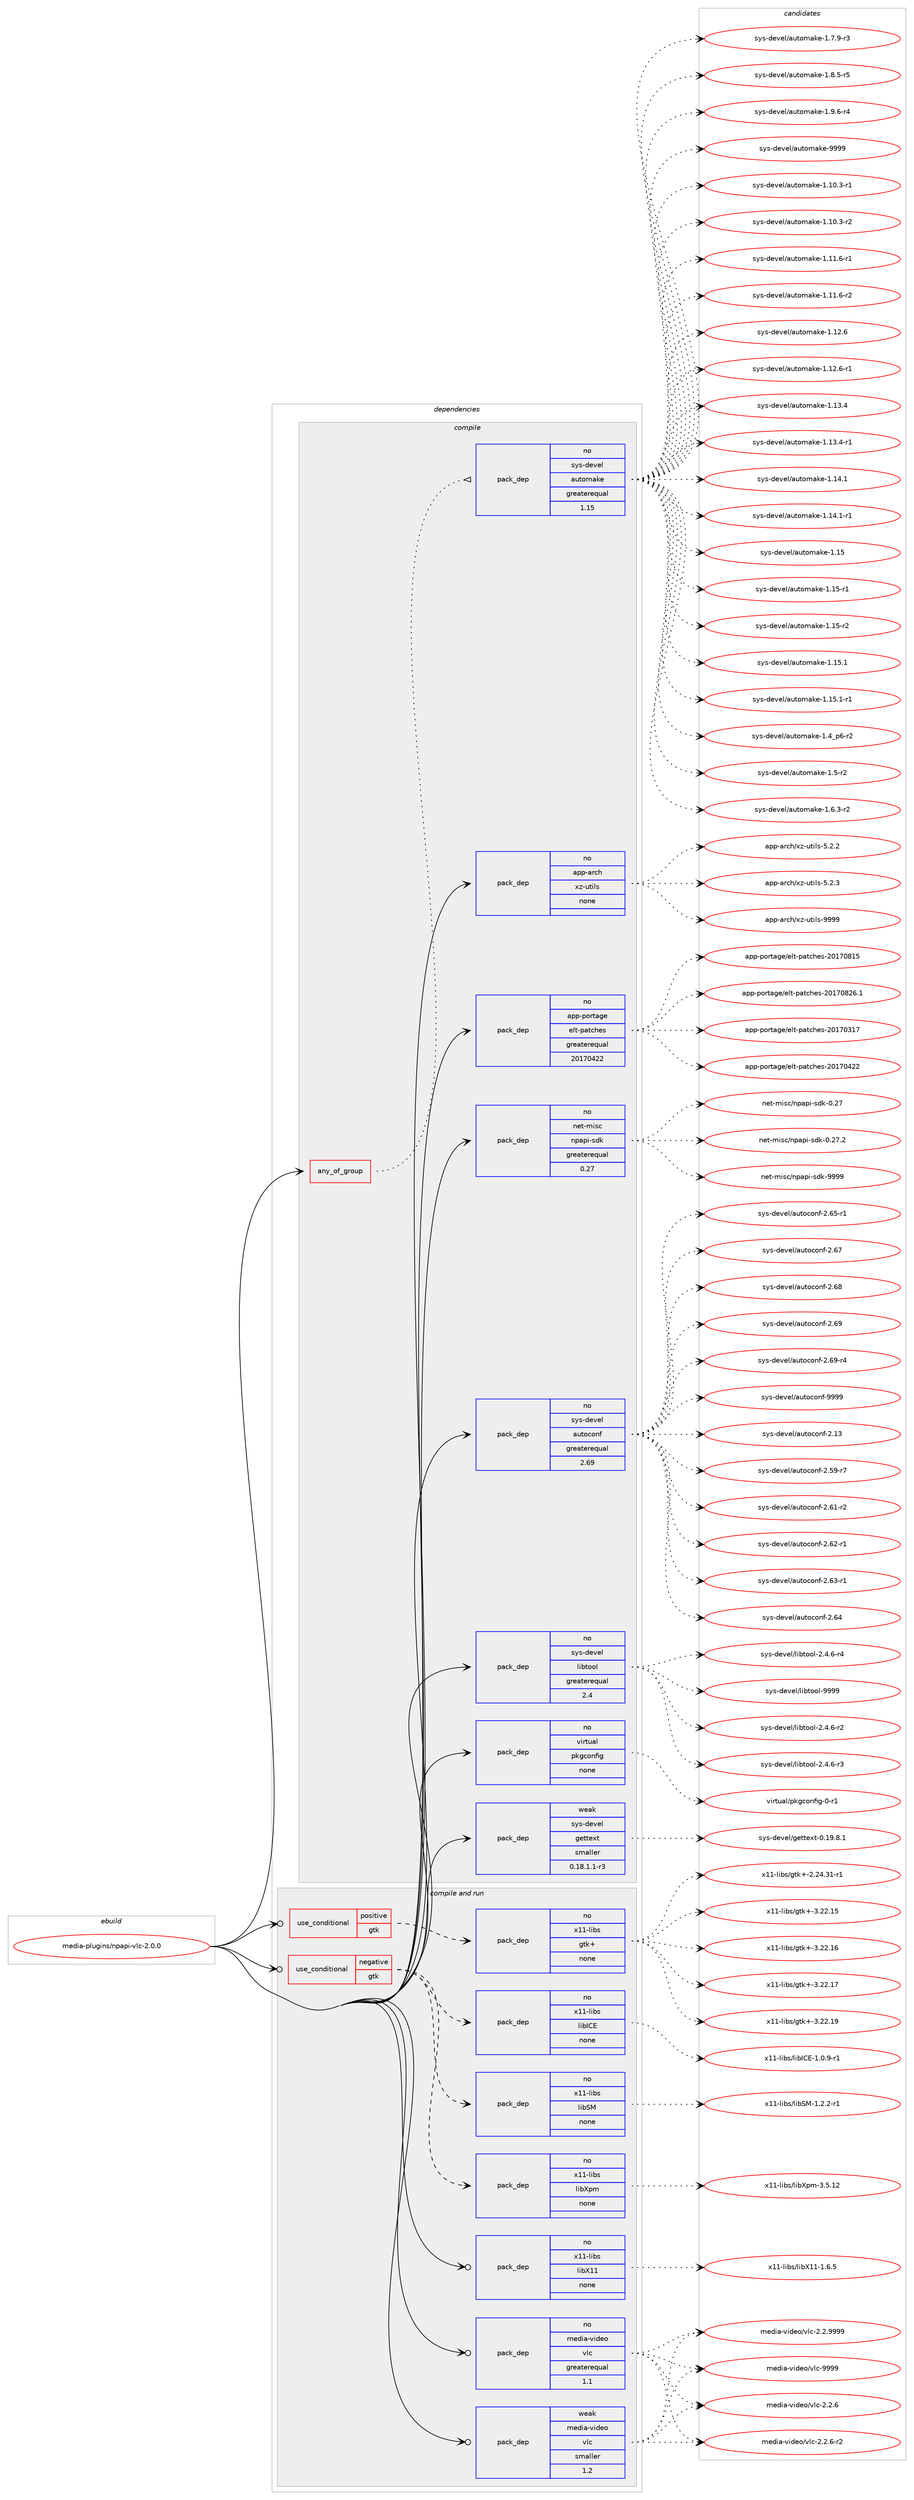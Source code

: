 digraph prolog {

# *************
# Graph options
# *************

newrank=true;
concentrate=true;
compound=true;
graph [rankdir=LR,fontname=Helvetica,fontsize=10,ranksep=1.5];#, ranksep=2.5, nodesep=0.2];
edge  [arrowhead=vee];
node  [fontname=Helvetica,fontsize=10];

# **********
# The ebuild
# **********

subgraph cluster_leftcol {
color=gray;
rank=same;
label=<<i>ebuild</i>>;
id [label="media-plugins/npapi-vlc-2.0.0", color=red, width=4, href="../media-plugins/npapi-vlc-2.0.0.svg"];
}

# ****************
# The dependencies
# ****************

subgraph cluster_midcol {
color=gray;
label=<<i>dependencies</i>>;
subgraph cluster_compile {
fillcolor="#eeeeee";
style=filled;
label=<<i>compile</i>>;
subgraph any5847 {
dependency375774 [label=<<TABLE BORDER="0" CELLBORDER="1" CELLSPACING="0" CELLPADDING="4"><TR><TD CELLPADDING="10">any_of_group</TD></TR></TABLE>>, shape=none, color=red];subgraph pack277322 {
dependency375775 [label=<<TABLE BORDER="0" CELLBORDER="1" CELLSPACING="0" CELLPADDING="4" WIDTH="220"><TR><TD ROWSPAN="6" CELLPADDING="30">pack_dep</TD></TR><TR><TD WIDTH="110">no</TD></TR><TR><TD>sys-devel</TD></TR><TR><TD>automake</TD></TR><TR><TD>greaterequal</TD></TR><TR><TD>1.15</TD></TR></TABLE>>, shape=none, color=blue];
}
dependency375774:e -> dependency375775:w [weight=20,style="dotted",arrowhead="oinv"];
}
id:e -> dependency375774:w [weight=20,style="solid",arrowhead="vee"];
subgraph pack277323 {
dependency375776 [label=<<TABLE BORDER="0" CELLBORDER="1" CELLSPACING="0" CELLPADDING="4" WIDTH="220"><TR><TD ROWSPAN="6" CELLPADDING="30">pack_dep</TD></TR><TR><TD WIDTH="110">no</TD></TR><TR><TD>app-arch</TD></TR><TR><TD>xz-utils</TD></TR><TR><TD>none</TD></TR><TR><TD></TD></TR></TABLE>>, shape=none, color=blue];
}
id:e -> dependency375776:w [weight=20,style="solid",arrowhead="vee"];
subgraph pack277324 {
dependency375777 [label=<<TABLE BORDER="0" CELLBORDER="1" CELLSPACING="0" CELLPADDING="4" WIDTH="220"><TR><TD ROWSPAN="6" CELLPADDING="30">pack_dep</TD></TR><TR><TD WIDTH="110">no</TD></TR><TR><TD>app-portage</TD></TR><TR><TD>elt-patches</TD></TR><TR><TD>greaterequal</TD></TR><TR><TD>20170422</TD></TR></TABLE>>, shape=none, color=blue];
}
id:e -> dependency375777:w [weight=20,style="solid",arrowhead="vee"];
subgraph pack277325 {
dependency375778 [label=<<TABLE BORDER="0" CELLBORDER="1" CELLSPACING="0" CELLPADDING="4" WIDTH="220"><TR><TD ROWSPAN="6" CELLPADDING="30">pack_dep</TD></TR><TR><TD WIDTH="110">no</TD></TR><TR><TD>net-misc</TD></TR><TR><TD>npapi-sdk</TD></TR><TR><TD>greaterequal</TD></TR><TR><TD>0.27</TD></TR></TABLE>>, shape=none, color=blue];
}
id:e -> dependency375778:w [weight=20,style="solid",arrowhead="vee"];
subgraph pack277326 {
dependency375779 [label=<<TABLE BORDER="0" CELLBORDER="1" CELLSPACING="0" CELLPADDING="4" WIDTH="220"><TR><TD ROWSPAN="6" CELLPADDING="30">pack_dep</TD></TR><TR><TD WIDTH="110">no</TD></TR><TR><TD>sys-devel</TD></TR><TR><TD>autoconf</TD></TR><TR><TD>greaterequal</TD></TR><TR><TD>2.69</TD></TR></TABLE>>, shape=none, color=blue];
}
id:e -> dependency375779:w [weight=20,style="solid",arrowhead="vee"];
subgraph pack277327 {
dependency375780 [label=<<TABLE BORDER="0" CELLBORDER="1" CELLSPACING="0" CELLPADDING="4" WIDTH="220"><TR><TD ROWSPAN="6" CELLPADDING="30">pack_dep</TD></TR><TR><TD WIDTH="110">no</TD></TR><TR><TD>sys-devel</TD></TR><TR><TD>libtool</TD></TR><TR><TD>greaterequal</TD></TR><TR><TD>2.4</TD></TR></TABLE>>, shape=none, color=blue];
}
id:e -> dependency375780:w [weight=20,style="solid",arrowhead="vee"];
subgraph pack277328 {
dependency375781 [label=<<TABLE BORDER="0" CELLBORDER="1" CELLSPACING="0" CELLPADDING="4" WIDTH="220"><TR><TD ROWSPAN="6" CELLPADDING="30">pack_dep</TD></TR><TR><TD WIDTH="110">no</TD></TR><TR><TD>virtual</TD></TR><TR><TD>pkgconfig</TD></TR><TR><TD>none</TD></TR><TR><TD></TD></TR></TABLE>>, shape=none, color=blue];
}
id:e -> dependency375781:w [weight=20,style="solid",arrowhead="vee"];
subgraph pack277329 {
dependency375782 [label=<<TABLE BORDER="0" CELLBORDER="1" CELLSPACING="0" CELLPADDING="4" WIDTH="220"><TR><TD ROWSPAN="6" CELLPADDING="30">pack_dep</TD></TR><TR><TD WIDTH="110">weak</TD></TR><TR><TD>sys-devel</TD></TR><TR><TD>gettext</TD></TR><TR><TD>smaller</TD></TR><TR><TD>0.18.1.1-r3</TD></TR></TABLE>>, shape=none, color=blue];
}
id:e -> dependency375782:w [weight=20,style="solid",arrowhead="vee"];
}
subgraph cluster_compileandrun {
fillcolor="#eeeeee";
style=filled;
label=<<i>compile and run</i>>;
subgraph cond92449 {
dependency375783 [label=<<TABLE BORDER="0" CELLBORDER="1" CELLSPACING="0" CELLPADDING="4"><TR><TD ROWSPAN="3" CELLPADDING="10">use_conditional</TD></TR><TR><TD>negative</TD></TR><TR><TD>gtk</TD></TR></TABLE>>, shape=none, color=red];
subgraph pack277330 {
dependency375784 [label=<<TABLE BORDER="0" CELLBORDER="1" CELLSPACING="0" CELLPADDING="4" WIDTH="220"><TR><TD ROWSPAN="6" CELLPADDING="30">pack_dep</TD></TR><TR><TD WIDTH="110">no</TD></TR><TR><TD>x11-libs</TD></TR><TR><TD>libXpm</TD></TR><TR><TD>none</TD></TR><TR><TD></TD></TR></TABLE>>, shape=none, color=blue];
}
dependency375783:e -> dependency375784:w [weight=20,style="dashed",arrowhead="vee"];
subgraph pack277331 {
dependency375785 [label=<<TABLE BORDER="0" CELLBORDER="1" CELLSPACING="0" CELLPADDING="4" WIDTH="220"><TR><TD ROWSPAN="6" CELLPADDING="30">pack_dep</TD></TR><TR><TD WIDTH="110">no</TD></TR><TR><TD>x11-libs</TD></TR><TR><TD>libSM</TD></TR><TR><TD>none</TD></TR><TR><TD></TD></TR></TABLE>>, shape=none, color=blue];
}
dependency375783:e -> dependency375785:w [weight=20,style="dashed",arrowhead="vee"];
subgraph pack277332 {
dependency375786 [label=<<TABLE BORDER="0" CELLBORDER="1" CELLSPACING="0" CELLPADDING="4" WIDTH="220"><TR><TD ROWSPAN="6" CELLPADDING="30">pack_dep</TD></TR><TR><TD WIDTH="110">no</TD></TR><TR><TD>x11-libs</TD></TR><TR><TD>libICE</TD></TR><TR><TD>none</TD></TR><TR><TD></TD></TR></TABLE>>, shape=none, color=blue];
}
dependency375783:e -> dependency375786:w [weight=20,style="dashed",arrowhead="vee"];
}
id:e -> dependency375783:w [weight=20,style="solid",arrowhead="odotvee"];
subgraph cond92450 {
dependency375787 [label=<<TABLE BORDER="0" CELLBORDER="1" CELLSPACING="0" CELLPADDING="4"><TR><TD ROWSPAN="3" CELLPADDING="10">use_conditional</TD></TR><TR><TD>positive</TD></TR><TR><TD>gtk</TD></TR></TABLE>>, shape=none, color=red];
subgraph pack277333 {
dependency375788 [label=<<TABLE BORDER="0" CELLBORDER="1" CELLSPACING="0" CELLPADDING="4" WIDTH="220"><TR><TD ROWSPAN="6" CELLPADDING="30">pack_dep</TD></TR><TR><TD WIDTH="110">no</TD></TR><TR><TD>x11-libs</TD></TR><TR><TD>gtk+</TD></TR><TR><TD>none</TD></TR><TR><TD></TD></TR></TABLE>>, shape=none, color=blue];
}
dependency375787:e -> dependency375788:w [weight=20,style="dashed",arrowhead="vee"];
}
id:e -> dependency375787:w [weight=20,style="solid",arrowhead="odotvee"];
subgraph pack277334 {
dependency375789 [label=<<TABLE BORDER="0" CELLBORDER="1" CELLSPACING="0" CELLPADDING="4" WIDTH="220"><TR><TD ROWSPAN="6" CELLPADDING="30">pack_dep</TD></TR><TR><TD WIDTH="110">no</TD></TR><TR><TD>media-video</TD></TR><TR><TD>vlc</TD></TR><TR><TD>greaterequal</TD></TR><TR><TD>1.1</TD></TR></TABLE>>, shape=none, color=blue];
}
id:e -> dependency375789:w [weight=20,style="solid",arrowhead="odotvee"];
subgraph pack277335 {
dependency375790 [label=<<TABLE BORDER="0" CELLBORDER="1" CELLSPACING="0" CELLPADDING="4" WIDTH="220"><TR><TD ROWSPAN="6" CELLPADDING="30">pack_dep</TD></TR><TR><TD WIDTH="110">no</TD></TR><TR><TD>x11-libs</TD></TR><TR><TD>libX11</TD></TR><TR><TD>none</TD></TR><TR><TD></TD></TR></TABLE>>, shape=none, color=blue];
}
id:e -> dependency375790:w [weight=20,style="solid",arrowhead="odotvee"];
subgraph pack277336 {
dependency375791 [label=<<TABLE BORDER="0" CELLBORDER="1" CELLSPACING="0" CELLPADDING="4" WIDTH="220"><TR><TD ROWSPAN="6" CELLPADDING="30">pack_dep</TD></TR><TR><TD WIDTH="110">weak</TD></TR><TR><TD>media-video</TD></TR><TR><TD>vlc</TD></TR><TR><TD>smaller</TD></TR><TR><TD>1.2</TD></TR></TABLE>>, shape=none, color=blue];
}
id:e -> dependency375791:w [weight=20,style="solid",arrowhead="odotvee"];
}
subgraph cluster_run {
fillcolor="#eeeeee";
style=filled;
label=<<i>run</i>>;
}
}

# **************
# The candidates
# **************

subgraph cluster_choices {
rank=same;
color=gray;
label=<<i>candidates</i>>;

subgraph choice277322 {
color=black;
nodesep=1;
choice11512111545100101118101108479711711611110997107101454946494846514511449 [label="sys-devel/automake-1.10.3-r1", color=red, width=4,href="../sys-devel/automake-1.10.3-r1.svg"];
choice11512111545100101118101108479711711611110997107101454946494846514511450 [label="sys-devel/automake-1.10.3-r2", color=red, width=4,href="../sys-devel/automake-1.10.3-r2.svg"];
choice11512111545100101118101108479711711611110997107101454946494946544511449 [label="sys-devel/automake-1.11.6-r1", color=red, width=4,href="../sys-devel/automake-1.11.6-r1.svg"];
choice11512111545100101118101108479711711611110997107101454946494946544511450 [label="sys-devel/automake-1.11.6-r2", color=red, width=4,href="../sys-devel/automake-1.11.6-r2.svg"];
choice1151211154510010111810110847971171161111099710710145494649504654 [label="sys-devel/automake-1.12.6", color=red, width=4,href="../sys-devel/automake-1.12.6.svg"];
choice11512111545100101118101108479711711611110997107101454946495046544511449 [label="sys-devel/automake-1.12.6-r1", color=red, width=4,href="../sys-devel/automake-1.12.6-r1.svg"];
choice1151211154510010111810110847971171161111099710710145494649514652 [label="sys-devel/automake-1.13.4", color=red, width=4,href="../sys-devel/automake-1.13.4.svg"];
choice11512111545100101118101108479711711611110997107101454946495146524511449 [label="sys-devel/automake-1.13.4-r1", color=red, width=4,href="../sys-devel/automake-1.13.4-r1.svg"];
choice1151211154510010111810110847971171161111099710710145494649524649 [label="sys-devel/automake-1.14.1", color=red, width=4,href="../sys-devel/automake-1.14.1.svg"];
choice11512111545100101118101108479711711611110997107101454946495246494511449 [label="sys-devel/automake-1.14.1-r1", color=red, width=4,href="../sys-devel/automake-1.14.1-r1.svg"];
choice115121115451001011181011084797117116111109971071014549464953 [label="sys-devel/automake-1.15", color=red, width=4,href="../sys-devel/automake-1.15.svg"];
choice1151211154510010111810110847971171161111099710710145494649534511449 [label="sys-devel/automake-1.15-r1", color=red, width=4,href="../sys-devel/automake-1.15-r1.svg"];
choice1151211154510010111810110847971171161111099710710145494649534511450 [label="sys-devel/automake-1.15-r2", color=red, width=4,href="../sys-devel/automake-1.15-r2.svg"];
choice1151211154510010111810110847971171161111099710710145494649534649 [label="sys-devel/automake-1.15.1", color=red, width=4,href="../sys-devel/automake-1.15.1.svg"];
choice11512111545100101118101108479711711611110997107101454946495346494511449 [label="sys-devel/automake-1.15.1-r1", color=red, width=4,href="../sys-devel/automake-1.15.1-r1.svg"];
choice115121115451001011181011084797117116111109971071014549465295112544511450 [label="sys-devel/automake-1.4_p6-r2", color=red, width=4,href="../sys-devel/automake-1.4_p6-r2.svg"];
choice11512111545100101118101108479711711611110997107101454946534511450 [label="sys-devel/automake-1.5-r2", color=red, width=4,href="../sys-devel/automake-1.5-r2.svg"];
choice115121115451001011181011084797117116111109971071014549465446514511450 [label="sys-devel/automake-1.6.3-r2", color=red, width=4,href="../sys-devel/automake-1.6.3-r2.svg"];
choice115121115451001011181011084797117116111109971071014549465546574511451 [label="sys-devel/automake-1.7.9-r3", color=red, width=4,href="../sys-devel/automake-1.7.9-r3.svg"];
choice115121115451001011181011084797117116111109971071014549465646534511453 [label="sys-devel/automake-1.8.5-r5", color=red, width=4,href="../sys-devel/automake-1.8.5-r5.svg"];
choice115121115451001011181011084797117116111109971071014549465746544511452 [label="sys-devel/automake-1.9.6-r4", color=red, width=4,href="../sys-devel/automake-1.9.6-r4.svg"];
choice115121115451001011181011084797117116111109971071014557575757 [label="sys-devel/automake-9999", color=red, width=4,href="../sys-devel/automake-9999.svg"];
dependency375775:e -> choice11512111545100101118101108479711711611110997107101454946494846514511449:w [style=dotted,weight="100"];
dependency375775:e -> choice11512111545100101118101108479711711611110997107101454946494846514511450:w [style=dotted,weight="100"];
dependency375775:e -> choice11512111545100101118101108479711711611110997107101454946494946544511449:w [style=dotted,weight="100"];
dependency375775:e -> choice11512111545100101118101108479711711611110997107101454946494946544511450:w [style=dotted,weight="100"];
dependency375775:e -> choice1151211154510010111810110847971171161111099710710145494649504654:w [style=dotted,weight="100"];
dependency375775:e -> choice11512111545100101118101108479711711611110997107101454946495046544511449:w [style=dotted,weight="100"];
dependency375775:e -> choice1151211154510010111810110847971171161111099710710145494649514652:w [style=dotted,weight="100"];
dependency375775:e -> choice11512111545100101118101108479711711611110997107101454946495146524511449:w [style=dotted,weight="100"];
dependency375775:e -> choice1151211154510010111810110847971171161111099710710145494649524649:w [style=dotted,weight="100"];
dependency375775:e -> choice11512111545100101118101108479711711611110997107101454946495246494511449:w [style=dotted,weight="100"];
dependency375775:e -> choice115121115451001011181011084797117116111109971071014549464953:w [style=dotted,weight="100"];
dependency375775:e -> choice1151211154510010111810110847971171161111099710710145494649534511449:w [style=dotted,weight="100"];
dependency375775:e -> choice1151211154510010111810110847971171161111099710710145494649534511450:w [style=dotted,weight="100"];
dependency375775:e -> choice1151211154510010111810110847971171161111099710710145494649534649:w [style=dotted,weight="100"];
dependency375775:e -> choice11512111545100101118101108479711711611110997107101454946495346494511449:w [style=dotted,weight="100"];
dependency375775:e -> choice115121115451001011181011084797117116111109971071014549465295112544511450:w [style=dotted,weight="100"];
dependency375775:e -> choice11512111545100101118101108479711711611110997107101454946534511450:w [style=dotted,weight="100"];
dependency375775:e -> choice115121115451001011181011084797117116111109971071014549465446514511450:w [style=dotted,weight="100"];
dependency375775:e -> choice115121115451001011181011084797117116111109971071014549465546574511451:w [style=dotted,weight="100"];
dependency375775:e -> choice115121115451001011181011084797117116111109971071014549465646534511453:w [style=dotted,weight="100"];
dependency375775:e -> choice115121115451001011181011084797117116111109971071014549465746544511452:w [style=dotted,weight="100"];
dependency375775:e -> choice115121115451001011181011084797117116111109971071014557575757:w [style=dotted,weight="100"];
}
subgraph choice277323 {
color=black;
nodesep=1;
choice971121124597114991044712012245117116105108115455346504650 [label="app-arch/xz-utils-5.2.2", color=red, width=4,href="../app-arch/xz-utils-5.2.2.svg"];
choice971121124597114991044712012245117116105108115455346504651 [label="app-arch/xz-utils-5.2.3", color=red, width=4,href="../app-arch/xz-utils-5.2.3.svg"];
choice9711211245971149910447120122451171161051081154557575757 [label="app-arch/xz-utils-9999", color=red, width=4,href="../app-arch/xz-utils-9999.svg"];
dependency375776:e -> choice971121124597114991044712012245117116105108115455346504650:w [style=dotted,weight="100"];
dependency375776:e -> choice971121124597114991044712012245117116105108115455346504651:w [style=dotted,weight="100"];
dependency375776:e -> choice9711211245971149910447120122451171161051081154557575757:w [style=dotted,weight="100"];
}
subgraph choice277324 {
color=black;
nodesep=1;
choice97112112451121111141169710310147101108116451129711699104101115455048495548514955 [label="app-portage/elt-patches-20170317", color=red, width=4,href="../app-portage/elt-patches-20170317.svg"];
choice97112112451121111141169710310147101108116451129711699104101115455048495548525050 [label="app-portage/elt-patches-20170422", color=red, width=4,href="../app-portage/elt-patches-20170422.svg"];
choice97112112451121111141169710310147101108116451129711699104101115455048495548564953 [label="app-portage/elt-patches-20170815", color=red, width=4,href="../app-portage/elt-patches-20170815.svg"];
choice971121124511211111411697103101471011081164511297116991041011154550484955485650544649 [label="app-portage/elt-patches-20170826.1", color=red, width=4,href="../app-portage/elt-patches-20170826.1.svg"];
dependency375777:e -> choice97112112451121111141169710310147101108116451129711699104101115455048495548514955:w [style=dotted,weight="100"];
dependency375777:e -> choice97112112451121111141169710310147101108116451129711699104101115455048495548525050:w [style=dotted,weight="100"];
dependency375777:e -> choice97112112451121111141169710310147101108116451129711699104101115455048495548564953:w [style=dotted,weight="100"];
dependency375777:e -> choice971121124511211111411697103101471011081164511297116991041011154550484955485650544649:w [style=dotted,weight="100"];
}
subgraph choice277325 {
color=black;
nodesep=1;
choice11010111645109105115994711011297112105451151001074548465055 [label="net-misc/npapi-sdk-0.27", color=red, width=4,href="../net-misc/npapi-sdk-0.27.svg"];
choice110101116451091051159947110112971121054511510010745484650554650 [label="net-misc/npapi-sdk-0.27.2", color=red, width=4,href="../net-misc/npapi-sdk-0.27.2.svg"];
choice11010111645109105115994711011297112105451151001074557575757 [label="net-misc/npapi-sdk-9999", color=red, width=4,href="../net-misc/npapi-sdk-9999.svg"];
dependency375778:e -> choice11010111645109105115994711011297112105451151001074548465055:w [style=dotted,weight="100"];
dependency375778:e -> choice110101116451091051159947110112971121054511510010745484650554650:w [style=dotted,weight="100"];
dependency375778:e -> choice11010111645109105115994711011297112105451151001074557575757:w [style=dotted,weight="100"];
}
subgraph choice277326 {
color=black;
nodesep=1;
choice115121115451001011181011084797117116111991111101024550464951 [label="sys-devel/autoconf-2.13", color=red, width=4,href="../sys-devel/autoconf-2.13.svg"];
choice1151211154510010111810110847971171161119911111010245504653574511455 [label="sys-devel/autoconf-2.59-r7", color=red, width=4,href="../sys-devel/autoconf-2.59-r7.svg"];
choice1151211154510010111810110847971171161119911111010245504654494511450 [label="sys-devel/autoconf-2.61-r2", color=red, width=4,href="../sys-devel/autoconf-2.61-r2.svg"];
choice1151211154510010111810110847971171161119911111010245504654504511449 [label="sys-devel/autoconf-2.62-r1", color=red, width=4,href="../sys-devel/autoconf-2.62-r1.svg"];
choice1151211154510010111810110847971171161119911111010245504654514511449 [label="sys-devel/autoconf-2.63-r1", color=red, width=4,href="../sys-devel/autoconf-2.63-r1.svg"];
choice115121115451001011181011084797117116111991111101024550465452 [label="sys-devel/autoconf-2.64", color=red, width=4,href="../sys-devel/autoconf-2.64.svg"];
choice1151211154510010111810110847971171161119911111010245504654534511449 [label="sys-devel/autoconf-2.65-r1", color=red, width=4,href="../sys-devel/autoconf-2.65-r1.svg"];
choice115121115451001011181011084797117116111991111101024550465455 [label="sys-devel/autoconf-2.67", color=red, width=4,href="../sys-devel/autoconf-2.67.svg"];
choice115121115451001011181011084797117116111991111101024550465456 [label="sys-devel/autoconf-2.68", color=red, width=4,href="../sys-devel/autoconf-2.68.svg"];
choice115121115451001011181011084797117116111991111101024550465457 [label="sys-devel/autoconf-2.69", color=red, width=4,href="../sys-devel/autoconf-2.69.svg"];
choice1151211154510010111810110847971171161119911111010245504654574511452 [label="sys-devel/autoconf-2.69-r4", color=red, width=4,href="../sys-devel/autoconf-2.69-r4.svg"];
choice115121115451001011181011084797117116111991111101024557575757 [label="sys-devel/autoconf-9999", color=red, width=4,href="../sys-devel/autoconf-9999.svg"];
dependency375779:e -> choice115121115451001011181011084797117116111991111101024550464951:w [style=dotted,weight="100"];
dependency375779:e -> choice1151211154510010111810110847971171161119911111010245504653574511455:w [style=dotted,weight="100"];
dependency375779:e -> choice1151211154510010111810110847971171161119911111010245504654494511450:w [style=dotted,weight="100"];
dependency375779:e -> choice1151211154510010111810110847971171161119911111010245504654504511449:w [style=dotted,weight="100"];
dependency375779:e -> choice1151211154510010111810110847971171161119911111010245504654514511449:w [style=dotted,weight="100"];
dependency375779:e -> choice115121115451001011181011084797117116111991111101024550465452:w [style=dotted,weight="100"];
dependency375779:e -> choice1151211154510010111810110847971171161119911111010245504654534511449:w [style=dotted,weight="100"];
dependency375779:e -> choice115121115451001011181011084797117116111991111101024550465455:w [style=dotted,weight="100"];
dependency375779:e -> choice115121115451001011181011084797117116111991111101024550465456:w [style=dotted,weight="100"];
dependency375779:e -> choice115121115451001011181011084797117116111991111101024550465457:w [style=dotted,weight="100"];
dependency375779:e -> choice1151211154510010111810110847971171161119911111010245504654574511452:w [style=dotted,weight="100"];
dependency375779:e -> choice115121115451001011181011084797117116111991111101024557575757:w [style=dotted,weight="100"];
}
subgraph choice277327 {
color=black;
nodesep=1;
choice1151211154510010111810110847108105981161111111084550465246544511450 [label="sys-devel/libtool-2.4.6-r2", color=red, width=4,href="../sys-devel/libtool-2.4.6-r2.svg"];
choice1151211154510010111810110847108105981161111111084550465246544511451 [label="sys-devel/libtool-2.4.6-r3", color=red, width=4,href="../sys-devel/libtool-2.4.6-r3.svg"];
choice1151211154510010111810110847108105981161111111084550465246544511452 [label="sys-devel/libtool-2.4.6-r4", color=red, width=4,href="../sys-devel/libtool-2.4.6-r4.svg"];
choice1151211154510010111810110847108105981161111111084557575757 [label="sys-devel/libtool-9999", color=red, width=4,href="../sys-devel/libtool-9999.svg"];
dependency375780:e -> choice1151211154510010111810110847108105981161111111084550465246544511450:w [style=dotted,weight="100"];
dependency375780:e -> choice1151211154510010111810110847108105981161111111084550465246544511451:w [style=dotted,weight="100"];
dependency375780:e -> choice1151211154510010111810110847108105981161111111084550465246544511452:w [style=dotted,weight="100"];
dependency375780:e -> choice1151211154510010111810110847108105981161111111084557575757:w [style=dotted,weight="100"];
}
subgraph choice277328 {
color=black;
nodesep=1;
choice11810511411611797108471121071039911111010210510345484511449 [label="virtual/pkgconfig-0-r1", color=red, width=4,href="../virtual/pkgconfig-0-r1.svg"];
dependency375781:e -> choice11810511411611797108471121071039911111010210510345484511449:w [style=dotted,weight="100"];
}
subgraph choice277329 {
color=black;
nodesep=1;
choice1151211154510010111810110847103101116116101120116454846495746564649 [label="sys-devel/gettext-0.19.8.1", color=red, width=4,href="../sys-devel/gettext-0.19.8.1.svg"];
dependency375782:e -> choice1151211154510010111810110847103101116116101120116454846495746564649:w [style=dotted,weight="100"];
}
subgraph choice277330 {
color=black;
nodesep=1;
choice1204949451081059811547108105988811210945514653464950 [label="x11-libs/libXpm-3.5.12", color=red, width=4,href="../x11-libs/libXpm-3.5.12.svg"];
dependency375784:e -> choice1204949451081059811547108105988811210945514653464950:w [style=dotted,weight="100"];
}
subgraph choice277331 {
color=black;
nodesep=1;
choice12049494510810598115471081059883774549465046504511449 [label="x11-libs/libSM-1.2.2-r1", color=red, width=4,href="../x11-libs/libSM-1.2.2-r1.svg"];
dependency375785:e -> choice12049494510810598115471081059883774549465046504511449:w [style=dotted,weight="100"];
}
subgraph choice277332 {
color=black;
nodesep=1;
choice1204949451081059811547108105987367694549464846574511449 [label="x11-libs/libICE-1.0.9-r1", color=red, width=4,href="../x11-libs/libICE-1.0.9-r1.svg"];
dependency375786:e -> choice1204949451081059811547108105987367694549464846574511449:w [style=dotted,weight="100"];
}
subgraph choice277333 {
color=black;
nodesep=1;
choice12049494510810598115471031161074345504650524651494511449 [label="x11-libs/gtk+-2.24.31-r1", color=red, width=4,href="../x11-libs/gtk+-2.24.31-r1.svg"];
choice1204949451081059811547103116107434551465050464953 [label="x11-libs/gtk+-3.22.15", color=red, width=4,href="../x11-libs/gtk+-3.22.15.svg"];
choice1204949451081059811547103116107434551465050464954 [label="x11-libs/gtk+-3.22.16", color=red, width=4,href="../x11-libs/gtk+-3.22.16.svg"];
choice1204949451081059811547103116107434551465050464955 [label="x11-libs/gtk+-3.22.17", color=red, width=4,href="../x11-libs/gtk+-3.22.17.svg"];
choice1204949451081059811547103116107434551465050464957 [label="x11-libs/gtk+-3.22.19", color=red, width=4,href="../x11-libs/gtk+-3.22.19.svg"];
dependency375788:e -> choice12049494510810598115471031161074345504650524651494511449:w [style=dotted,weight="100"];
dependency375788:e -> choice1204949451081059811547103116107434551465050464953:w [style=dotted,weight="100"];
dependency375788:e -> choice1204949451081059811547103116107434551465050464954:w [style=dotted,weight="100"];
dependency375788:e -> choice1204949451081059811547103116107434551465050464955:w [style=dotted,weight="100"];
dependency375788:e -> choice1204949451081059811547103116107434551465050464957:w [style=dotted,weight="100"];
}
subgraph choice277334 {
color=black;
nodesep=1;
choice10910110010597451181051001011114711810899455046504654 [label="media-video/vlc-2.2.6", color=red, width=4,href="../media-video/vlc-2.2.6.svg"];
choice109101100105974511810510010111147118108994550465046544511450 [label="media-video/vlc-2.2.6-r2", color=red, width=4,href="../media-video/vlc-2.2.6-r2.svg"];
choice10910110010597451181051001011114711810899455046504657575757 [label="media-video/vlc-2.2.9999", color=red, width=4,href="../media-video/vlc-2.2.9999.svg"];
choice109101100105974511810510010111147118108994557575757 [label="media-video/vlc-9999", color=red, width=4,href="../media-video/vlc-9999.svg"];
dependency375789:e -> choice10910110010597451181051001011114711810899455046504654:w [style=dotted,weight="100"];
dependency375789:e -> choice109101100105974511810510010111147118108994550465046544511450:w [style=dotted,weight="100"];
dependency375789:e -> choice10910110010597451181051001011114711810899455046504657575757:w [style=dotted,weight="100"];
dependency375789:e -> choice109101100105974511810510010111147118108994557575757:w [style=dotted,weight="100"];
}
subgraph choice277335 {
color=black;
nodesep=1;
choice120494945108105981154710810598884949454946544653 [label="x11-libs/libX11-1.6.5", color=red, width=4,href="../x11-libs/libX11-1.6.5.svg"];
dependency375790:e -> choice120494945108105981154710810598884949454946544653:w [style=dotted,weight="100"];
}
subgraph choice277336 {
color=black;
nodesep=1;
choice10910110010597451181051001011114711810899455046504654 [label="media-video/vlc-2.2.6", color=red, width=4,href="../media-video/vlc-2.2.6.svg"];
choice109101100105974511810510010111147118108994550465046544511450 [label="media-video/vlc-2.2.6-r2", color=red, width=4,href="../media-video/vlc-2.2.6-r2.svg"];
choice10910110010597451181051001011114711810899455046504657575757 [label="media-video/vlc-2.2.9999", color=red, width=4,href="../media-video/vlc-2.2.9999.svg"];
choice109101100105974511810510010111147118108994557575757 [label="media-video/vlc-9999", color=red, width=4,href="../media-video/vlc-9999.svg"];
dependency375791:e -> choice10910110010597451181051001011114711810899455046504654:w [style=dotted,weight="100"];
dependency375791:e -> choice109101100105974511810510010111147118108994550465046544511450:w [style=dotted,weight="100"];
dependency375791:e -> choice10910110010597451181051001011114711810899455046504657575757:w [style=dotted,weight="100"];
dependency375791:e -> choice109101100105974511810510010111147118108994557575757:w [style=dotted,weight="100"];
}
}

}
